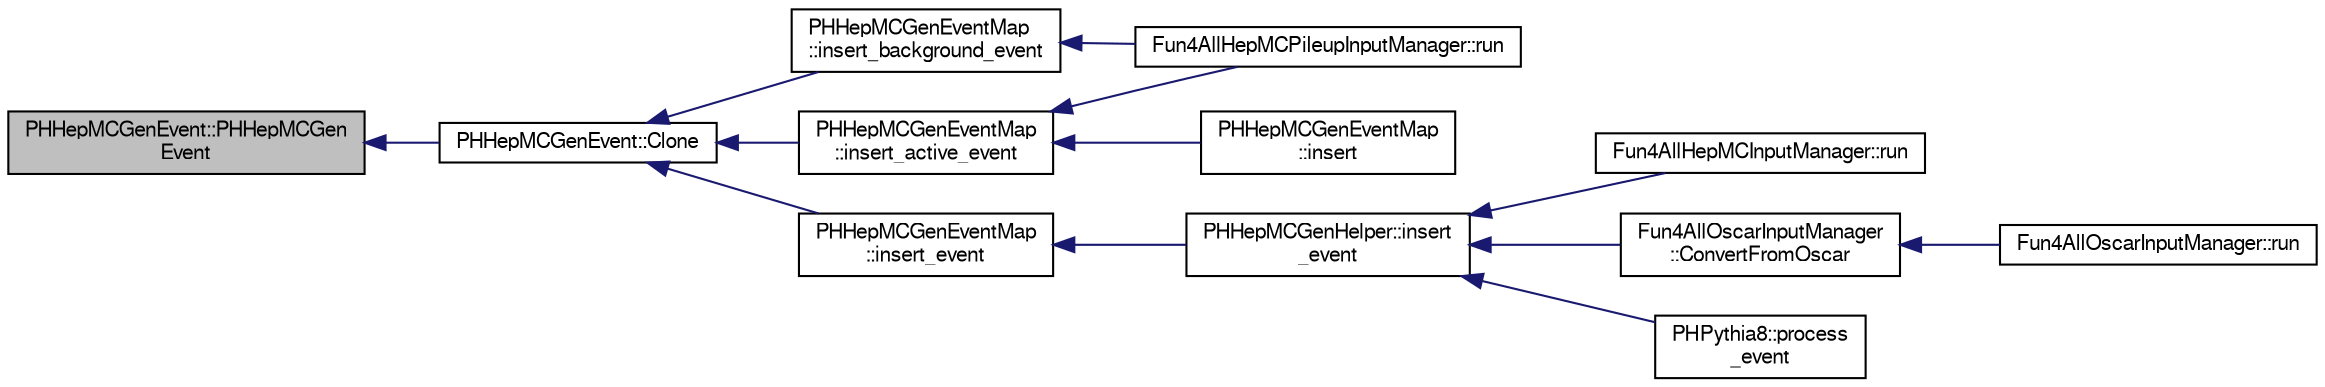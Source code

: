 digraph "PHHepMCGenEvent::PHHepMCGenEvent"
{
  bgcolor="transparent";
  edge [fontname="FreeSans",fontsize="10",labelfontname="FreeSans",labelfontsize="10"];
  node [fontname="FreeSans",fontsize="10",shape=record];
  rankdir="LR";
  Node1 [label="PHHepMCGenEvent::PHHepMCGen\lEvent",height=0.2,width=0.4,color="black", fillcolor="grey75", style="filled" fontcolor="black"];
  Node1 -> Node2 [dir="back",color="midnightblue",fontsize="10",style="solid",fontname="FreeSans"];
  Node2 [label="PHHepMCGenEvent::Clone",height=0.2,width=0.4,color="black",URL="$d7/d7b/classPHHepMCGenEvent.html#a16b40df377cd06bfc6dc779d25740107"];
  Node2 -> Node3 [dir="back",color="midnightblue",fontsize="10",style="solid",fontname="FreeSans"];
  Node3 [label="PHHepMCGenEventMap\l::insert_active_event",height=0.2,width=0.4,color="black",URL="$d5/d41/classPHHepMCGenEventMap.html#a0aaa879be3540830d357a15423471ae3",tooltip="insert a event of interest, e.g. jetty event from pythia "];
  Node3 -> Node4 [dir="back",color="midnightblue",fontsize="10",style="solid",fontname="FreeSans"];
  Node4 [label="Fun4AllHepMCPileupInputManager::run",height=0.2,width=0.4,color="black",URL="$de/d99/classFun4AllHepMCPileupInputManager.html#a81bf2b69c3c4d3aae0aadebafe1c2c2e"];
  Node3 -> Node5 [dir="back",color="midnightblue",fontsize="10",style="solid",fontname="FreeSans"];
  Node5 [label="PHHepMCGenEventMap\l::insert",height=0.2,width=0.4,color="black",URL="$d5/d41/classPHHepMCGenEventMap.html#a5270a36f110c2a8d36d2f0a68a0f0219",tooltip="insert a event of interest, e.g. jetty event from pythia "];
  Node2 -> Node6 [dir="back",color="midnightblue",fontsize="10",style="solid",fontname="FreeSans"];
  Node6 [label="PHHepMCGenEventMap\l::insert_background_event",height=0.2,width=0.4,color="black",URL="$d5/d41/classPHHepMCGenEventMap.html#a95d0dcb2a0100f9da5da5abbf6f24b9f",tooltip="insert a event of background, e.g. Au+Au collision background. First event has embedding ID = 0..."];
  Node6 -> Node4 [dir="back",color="midnightblue",fontsize="10",style="solid",fontname="FreeSans"];
  Node2 -> Node7 [dir="back",color="midnightblue",fontsize="10",style="solid",fontname="FreeSans"];
  Node7 [label="PHHepMCGenEventMap\l::insert_event",height=0.2,width=0.4,color="black",URL="$d5/d41/classPHHepMCGenEventMap.html#ace1292e973fe2429bee746acb6aaddb9",tooltip="insert a event with specific embedding ID "];
  Node7 -> Node8 [dir="back",color="midnightblue",fontsize="10",style="solid",fontname="FreeSans"];
  Node8 [label="PHHepMCGenHelper::insert\l_event",height=0.2,width=0.4,color="black",URL="$dd/d2a/classPHHepMCGenHelper.html#ab0c755f6e53c0bf57ccd314a0017d227",tooltip="send HepMC::GenEvent to DST tree. This function takes ownership of evt "];
  Node8 -> Node9 [dir="back",color="midnightblue",fontsize="10",style="solid",fontname="FreeSans"];
  Node9 [label="Fun4AllHepMCInputManager::run",height=0.2,width=0.4,color="black",URL="$d6/d6f/classFun4AllHepMCInputManager.html#ab6c80a8ee0701bfff5eee3ec3623015c"];
  Node8 -> Node10 [dir="back",color="midnightblue",fontsize="10",style="solid",fontname="FreeSans"];
  Node10 [label="Fun4AllOscarInputManager\l::ConvertFromOscar",height=0.2,width=0.4,color="black",URL="$db/d1f/classFun4AllOscarInputManager.html#a1537e89c4e652f70747fbbef18ceadc4"];
  Node10 -> Node11 [dir="back",color="midnightblue",fontsize="10",style="solid",fontname="FreeSans"];
  Node11 [label="Fun4AllOscarInputManager::run",height=0.2,width=0.4,color="black",URL="$db/d1f/classFun4AllOscarInputManager.html#a4be602bd8c9fe73f9dcc81c8871784a6"];
  Node8 -> Node12 [dir="back",color="midnightblue",fontsize="10",style="solid",fontname="FreeSans"];
  Node12 [label="PHPythia8::process\l_event",height=0.2,width=0.4,color="black",URL="$d9/d3a/classPHPythia8.html#a5cc4124cc6be2fb2467714e3d3bc5a6a"];
}
